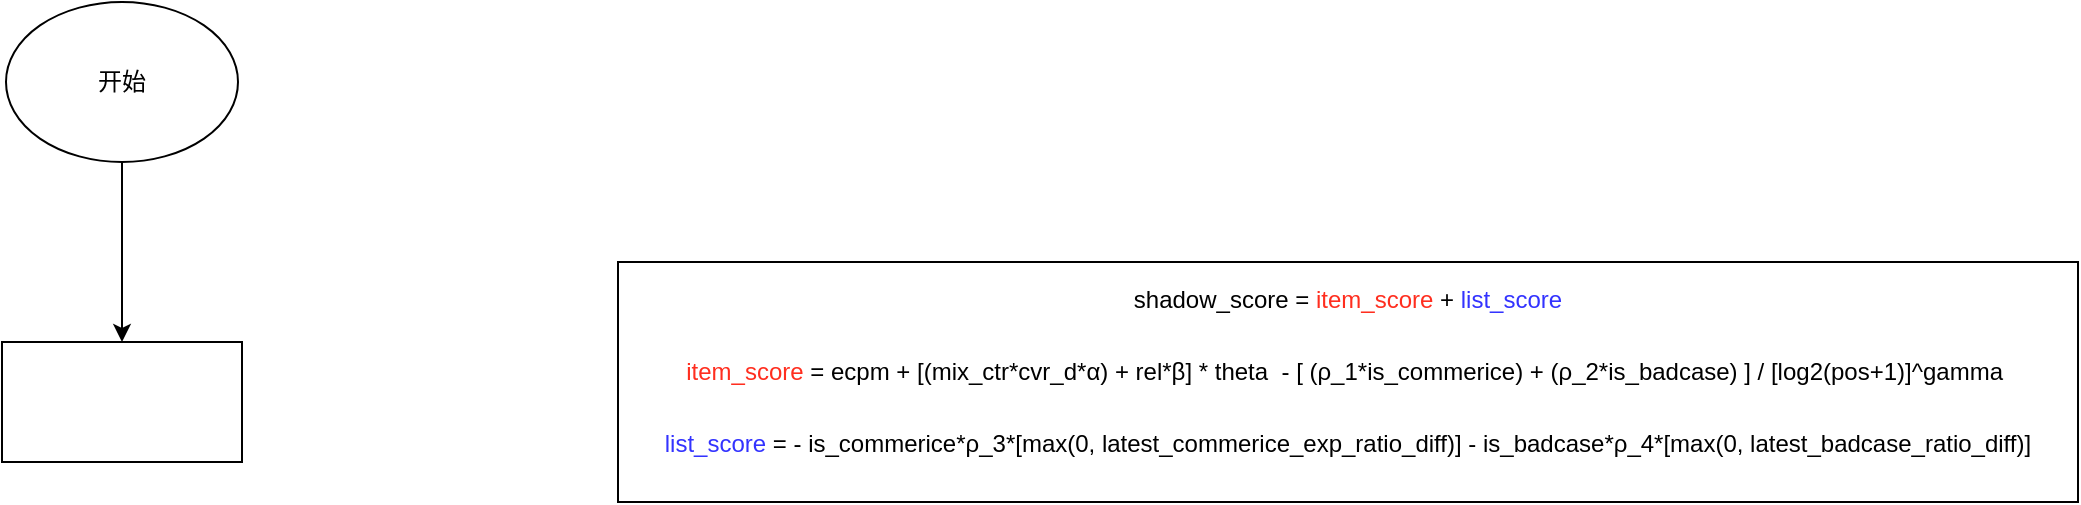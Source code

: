 <mxfile version="24.7.10">
  <diagram name="第 1 页" id="N9kNklqTaCKMSfdVolA9">
    <mxGraphModel dx="683" dy="361" grid="1" gridSize="10" guides="1" tooltips="1" connect="1" arrows="1" fold="1" page="1" pageScale="1" pageWidth="827" pageHeight="1169" math="0" shadow="0">
      <root>
        <mxCell id="0" />
        <mxCell id="1" parent="0" />
        <mxCell id="cB46XJUW-apT-bxPfPfF-10" value="" style="edgeStyle=orthogonalEdgeStyle;rounded=0;orthogonalLoop=1;jettySize=auto;html=1;" edge="1" parent="1" source="cB46XJUW-apT-bxPfPfF-1" target="cB46XJUW-apT-bxPfPfF-9">
          <mxGeometry relative="1" as="geometry" />
        </mxCell>
        <mxCell id="cB46XJUW-apT-bxPfPfF-1" value="开始" style="ellipse;whiteSpace=wrap;html=1;" vertex="1" parent="1">
          <mxGeometry x="354" y="40" width="116" height="80" as="geometry" />
        </mxCell>
        <mxCell id="cB46XJUW-apT-bxPfPfF-8" value="&lt;span data-copy-origin=&quot;https://odocs.myoas.com&quot; data-docs-delta=&quot;[[20,&amp;quot;shadow_score = item_score + list_score&amp;quot;],[20,&amp;quot;\n&amp;quot;,&amp;quot;24:\&amp;quot;ZFiZ\&amp;quot;|36:150|direction:\&amp;quot;ltr\&amp;quot;&amp;quot;]]&quot;&gt;&lt;div style=&quot;line-height: 100%;&quot; data-language=&quot;sql&quot; class=&quot;ql-code-block ql-long-10203 ql-authorBlock-10203 ql-direction-ltr&quot;&gt;shadow_score &lt;span class=&quot;ql-token hljs-operator&quot;&gt;=&lt;/span&gt; &lt;font color=&quot;#ff2e1f&quot;&gt;item_score&lt;/font&gt; &lt;span class=&quot;ql-token hljs-operator&quot;&gt;+&lt;/span&gt; &lt;font color=&quot;#3333ff&quot;&gt;list_score&lt;/font&gt;&lt;br&gt;&lt;br&gt;&lt;span data-copy-origin=&quot;https://odocs.myoas.com&quot; data-docs-delta=&quot;[[20,&amp;quot;item_score = ecpm + [(mix_ctr*cvr_d*α) + rel*β] * theta&amp;quot;],[20,&amp;quot;\n&amp;quot;,&amp;quot;24:\&amp;quot;LYW5\&amp;quot;|36:150|direction:\&amp;quot;ltr\&amp;quot;&amp;quot;],[20,&amp;quot;          - [ (ρ_1*is_commerice) + (ρ_2*is_badcase) ] / [log2(pos+1)]^gamma &amp;quot;],[20,&amp;quot;\n&amp;quot;,&amp;quot;24:\&amp;quot;6fk8\&amp;quot;|36:150|direction:\&amp;quot;ltr\&amp;quot;&amp;quot;]]&quot;&gt;&lt;pre&gt;&lt;font face=&quot;Helvetica&quot;&gt;&lt;font color=&quot;#ff2e1f&quot;&gt;item_score&lt;/font&gt; = ecpm + [(mix_ctr*cvr_d*α) + rel*β] * theta  - [ (ρ_1*is_commerice) + (ρ_2*is_badcase) ] / [log2(pos+1)]^gamma &lt;br&gt;&lt;br&gt;&lt;/font&gt;&lt;pre&gt;&lt;font face=&quot;Helvetica&quot;&gt;&lt;font color=&quot;#3333ff&quot;&gt;list_score&lt;/font&gt; = - is_commerice*ρ_3*[max(0, latest_commerice_exp_ratio_diff)] - is_badcase*ρ_4*[max(0, latest_badcase_ratio_diff)]&lt;/font&gt;&lt;/pre&gt;&lt;/pre&gt;&lt;/span&gt;&lt;/div&gt;&lt;/span&gt;" style="whiteSpace=wrap;html=1;" vertex="1" parent="1">
          <mxGeometry x="660" y="170" width="730" height="120" as="geometry" />
        </mxCell>
        <mxCell id="cB46XJUW-apT-bxPfPfF-9" value="" style="whiteSpace=wrap;html=1;" vertex="1" parent="1">
          <mxGeometry x="352" y="210" width="120" height="60" as="geometry" />
        </mxCell>
      </root>
    </mxGraphModel>
  </diagram>
</mxfile>
